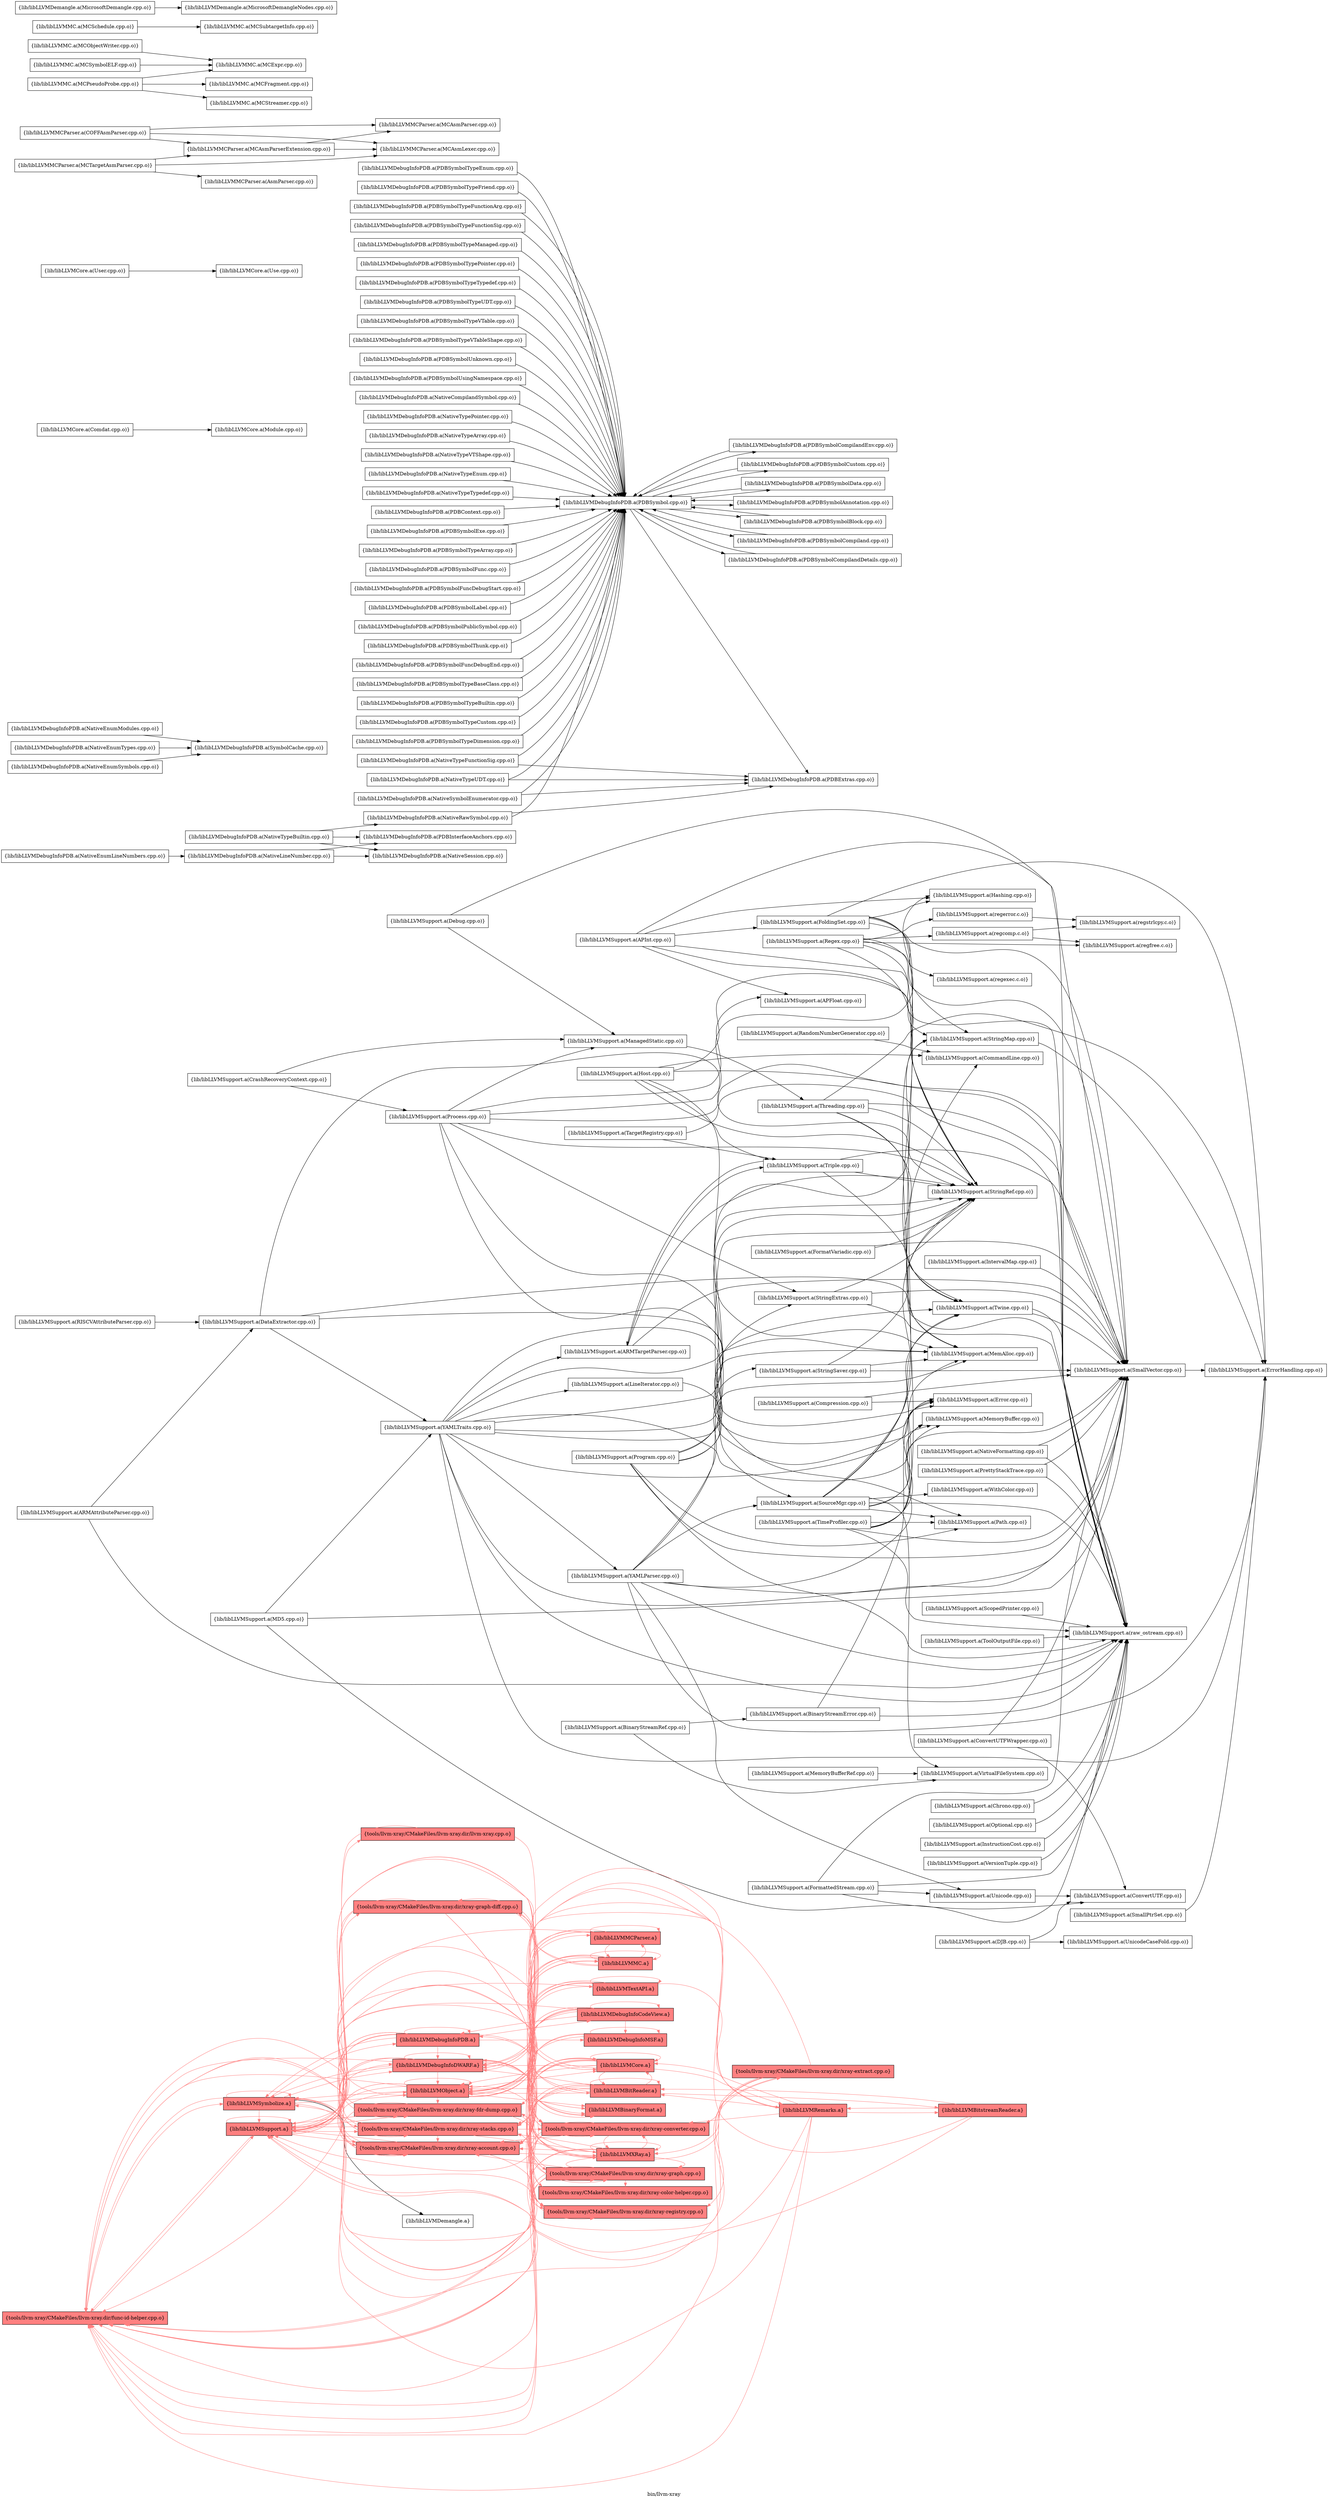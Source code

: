 digraph "bin/llvm-xray" {
	label="bin/llvm-xray";
	rankdir="LR"
	{ rank=same; Node0x5640f55d5098;  }
	{ rank=same; Node0x5640f55dae08; Node0x5640f55db308;  }
	{ rank=same; Node0x5640f55d5458; Node0x5640f55d60d8; Node0x5640f55cd578; Node0x5640f55cdcf8; Node0x5640f55d2898; Node0x5640f55d6a88; Node0x5640f55d79d8; Node0x5640f55d9a08; Node0x5640f55cb638;  }
	{ rank=same; Node0x5640f55d1c18; Node0x5640f55da408; Node0x5640f55d63a8; Node0x5640f55cc6c8; Node0x5640f55d1b28; Node0x5640f55cbf98; Node0x5640f55d2488; Node0x5640f55d9508; Node0x5640f55d3888; Node0x5640f55d3388; Node0x5640f55cc448; Node0x5640f55c7b78; Node0x5640f55d9f08;  }

	Node0x5640f55d5098 [shape=record,shape=box,style=filled,fillcolor="1.000000 0.5 1",group=1,label="{tools/llvm-xray/CMakeFiles/llvm-xray.dir/func-id-helper.cpp.o}"];
	Node0x5640f55d5098 -> Node0x5640f55dae08[color="1.000000 0.5 1"];
	Node0x5640f55d5098 -> Node0x5640f55db308[color="1.000000 0.5 1"];
	Node0x5640f55dae08 [shape=record,shape=box,style=filled,fillcolor="1.000000 0.5 1",group=1,label="{lib/libLLVMSupport.a}"];
	Node0x5640f55dae08 -> Node0x5640f55d5098[color="1.000000 0.5 1"];
	Node0x5640f55dae08 -> Node0x5640f55d5458[color="1.000000 0.5 1"];
	Node0x5640f55dae08 -> Node0x5640f55d60d8[color="1.000000 0.5 1"];
	Node0x5640f55dae08 -> Node0x5640f55dae08[color="1.000000 0.5 1"];
	Node0x5640f55dae08 -> Node0x5640f55cd578[color="1.000000 0.5 1"];
	Node0x5640f55dae08 -> Node0x5640f55cdcf8[color="1.000000 0.5 1"];
	Node0x5640f55dae08 -> Node0x5640f55d2898[color="1.000000 0.5 1"];
	Node0x5640f55dae08 -> Node0x5640f55d6a88[color="1.000000 0.5 1"];
	Node0x5640f55dae08 -> Node0x5640f55d79d8[color="1.000000 0.5 1"];
	Node0x5640f55db308 [shape=record,shape=box,style=filled,fillcolor="1.000000 0.5 1",group=1,label="{lib/libLLVMSymbolize.a}"];
	Node0x5640f55db308 -> Node0x5640f55d5098[color="1.000000 0.5 1"];
	Node0x5640f55db308 -> Node0x5640f55d60d8[color="1.000000 0.5 1"];
	Node0x5640f55db308 -> Node0x5640f55dae08[color="1.000000 0.5 1"];
	Node0x5640f55db308 -> Node0x5640f55d9a08[color="1.000000 0.5 1"];
	Node0x5640f55db308 -> Node0x5640f55d6a88[color="1.000000 0.5 1"];
	Node0x5640f55db308 -> Node0x5640f55db308[color="1.000000 0.5 1"];
	Node0x5640f55db308 -> Node0x5640f55d79d8[color="1.000000 0.5 1"];
	Node0x5640f55db308 -> Node0x5640f55cb638;
	Node0x5640f55d5458 [shape=record,shape=box,style=filled,fillcolor="1.000000 0.5 1",group=1,label="{tools/llvm-xray/CMakeFiles/llvm-xray.dir/llvm-xray.cpp.o}"];
	Node0x5640f55d5458 -> Node0x5640f55d1c18[color="1.000000 0.5 1"];
	Node0x5640f55d5458 -> Node0x5640f55dae08[color="1.000000 0.5 1"];
	Node0x5640f55d1c18 [shape=record,shape=box,style=filled,fillcolor="1.000000 0.5 1",group=1,label="{tools/llvm-xray/CMakeFiles/llvm-xray.dir/xray-registry.cpp.o}"];
	Node0x5640f55d1c18 -> Node0x5640f55dae08[color="1.000000 0.5 1"];
	Node0x5640f55d60d8 [shape=record,shape=box,style=filled,fillcolor="1.000000 0.5 1",group=1,label="{tools/llvm-xray/CMakeFiles/llvm-xray.dir/xray-account.cpp.o}"];
	Node0x5640f55d60d8 -> Node0x5640f55d5098[color="1.000000 0.5 1"];
	Node0x5640f55d60d8 -> Node0x5640f55d1c18[color="1.000000 0.5 1"];
	Node0x5640f55d60d8 -> Node0x5640f55dae08[color="1.000000 0.5 1"];
	Node0x5640f55d60d8 -> Node0x5640f55db308[color="1.000000 0.5 1"];
	Node0x5640f55d60d8 -> Node0x5640f55da408[color="1.000000 0.5 1"];
	Node0x5640f55da408 [shape=record,shape=box,style=filled,fillcolor="1.000000 0.5 1",group=1,label="{lib/libLLVMXRay.a}"];
	Node0x5640f55da408 -> Node0x5640f55cd578[color="1.000000 0.5 1"];
	Node0x5640f55da408 -> Node0x5640f55dae08[color="1.000000 0.5 1"];
	Node0x5640f55da408 -> Node0x5640f55d79d8[color="1.000000 0.5 1"];
	Node0x5640f55da408 -> Node0x5640f55d5098[color="1.000000 0.5 1"];
	Node0x5640f55da408 -> Node0x5640f55d60d8[color="1.000000 0.5 1"];
	Node0x5640f55da408 -> Node0x5640f55da408[color="1.000000 0.5 1"];
	Node0x5640f55da408 -> Node0x5640f55cc6c8[color="1.000000 0.5 1"];
	Node0x5640f55da408 -> Node0x5640f55cd7a8[color="1.000000 0.5 1"];
	Node0x5640f55da408 -> Node0x5640f55db308[color="1.000000 0.5 1"];
	Node0x5640f55da408 -> Node0x5640f55d6a88[color="1.000000 0.5 1"];
	Node0x5640f55da408 -> Node0x5640f55d2898[color="1.000000 0.5 1"];
	Node0x5640f55da408 -> Node0x5640f55d1b28[color="1.000000 0.5 1"];
	Node0x5640f55d63a8 [shape=record,shape=box,style=filled,fillcolor="1.000000 0.5 1",group=1,label="{tools/llvm-xray/CMakeFiles/llvm-xray.dir/xray-color-helper.cpp.o}"];
	Node0x5640f55d63a8 -> Node0x5640f55dae08[color="1.000000 0.5 1"];
	Node0x5640f55cc6c8 [shape=record,shape=box,style=filled,fillcolor="1.000000 0.5 1",group=1,label="{tools/llvm-xray/CMakeFiles/llvm-xray.dir/xray-converter.cpp.o}"];
	Node0x5640f55cc6c8 -> Node0x5640f55d5098[color="1.000000 0.5 1"];
	Node0x5640f55cc6c8 -> Node0x5640f55d60d8[color="1.000000 0.5 1"];
	Node0x5640f55cc6c8 -> Node0x5640f55d1c18[color="1.000000 0.5 1"];
	Node0x5640f55cc6c8 -> Node0x5640f55dae08[color="1.000000 0.5 1"];
	Node0x5640f55cc6c8 -> Node0x5640f55db308[color="1.000000 0.5 1"];
	Node0x5640f55cc6c8 -> Node0x5640f55da408[color="1.000000 0.5 1"];
	Node0x5640f55cd7a8 [shape=record,shape=box,style=filled,fillcolor="1.000000 0.5 1",group=1,label="{tools/llvm-xray/CMakeFiles/llvm-xray.dir/xray-extract.cpp.o}"];
	Node0x5640f55cd7a8 -> Node0x5640f55d5098[color="1.000000 0.5 1"];
	Node0x5640f55cd7a8 -> Node0x5640f55d60d8[color="1.000000 0.5 1"];
	Node0x5640f55cd7a8 -> Node0x5640f55cc6c8[color="1.000000 0.5 1"];
	Node0x5640f55cd7a8 -> Node0x5640f55d1c18[color="1.000000 0.5 1"];
	Node0x5640f55cd7a8 -> Node0x5640f55dae08[color="1.000000 0.5 1"];
	Node0x5640f55cd7a8 -> Node0x5640f55db308[color="1.000000 0.5 1"];
	Node0x5640f55cd7a8 -> Node0x5640f55da408[color="1.000000 0.5 1"];
	Node0x5640f55cd578 [shape=record,shape=box,style=filled,fillcolor="1.000000 0.5 1",group=1,label="{tools/llvm-xray/CMakeFiles/llvm-xray.dir/xray-fdr-dump.cpp.o}"];
	Node0x5640f55cd578 -> Node0x5640f55d5098[color="1.000000 0.5 1"];
	Node0x5640f55cd578 -> Node0x5640f55d60d8[color="1.000000 0.5 1"];
	Node0x5640f55cd578 -> Node0x5640f55d1c18[color="1.000000 0.5 1"];
	Node0x5640f55cd578 -> Node0x5640f55dae08[color="1.000000 0.5 1"];
	Node0x5640f55cd578 -> Node0x5640f55da408[color="1.000000 0.5 1"];
	Node0x5640f55cdcf8 [shape=record,shape=box,style=filled,fillcolor="1.000000 0.5 1",group=1,label="{tools/llvm-xray/CMakeFiles/llvm-xray.dir/xray-graph-diff.cpp.o}"];
	Node0x5640f55cdcf8 -> Node0x5640f55d60d8[color="1.000000 0.5 1"];
	Node0x5640f55cdcf8 -> Node0x5640f55d63a8[color="1.000000 0.5 1"];
	Node0x5640f55cdcf8 -> Node0x5640f55cc6c8[color="1.000000 0.5 1"];
	Node0x5640f55cdcf8 -> Node0x5640f55d1b28[color="1.000000 0.5 1"];
	Node0x5640f55cdcf8 -> Node0x5640f55d1c18[color="1.000000 0.5 1"];
	Node0x5640f55cdcf8 -> Node0x5640f55dae08[color="1.000000 0.5 1"];
	Node0x5640f55cdcf8 -> Node0x5640f55da408[color="1.000000 0.5 1"];
	Node0x5640f55d1b28 [shape=record,shape=box,style=filled,fillcolor="1.000000 0.5 1",group=1,label="{tools/llvm-xray/CMakeFiles/llvm-xray.dir/xray-graph.cpp.o}"];
	Node0x5640f55d1b28 -> Node0x5640f55d5098[color="1.000000 0.5 1"];
	Node0x5640f55d1b28 -> Node0x5640f55d60d8[color="1.000000 0.5 1"];
	Node0x5640f55d1b28 -> Node0x5640f55d63a8[color="1.000000 0.5 1"];
	Node0x5640f55d1b28 -> Node0x5640f55cdcf8[color="1.000000 0.5 1"];
	Node0x5640f55d1b28 -> Node0x5640f55d1c18[color="1.000000 0.5 1"];
	Node0x5640f55d1b28 -> Node0x5640f55dae08[color="1.000000 0.5 1"];
	Node0x5640f55d1b28 -> Node0x5640f55db308[color="1.000000 0.5 1"];
	Node0x5640f55d1b28 -> Node0x5640f55da408[color="1.000000 0.5 1"];
	Node0x5640f55d2898 [shape=record,shape=box,style=filled,fillcolor="1.000000 0.5 1",group=1,label="{tools/llvm-xray/CMakeFiles/llvm-xray.dir/xray-stacks.cpp.o}"];
	Node0x5640f55d2898 -> Node0x5640f55d5098[color="1.000000 0.5 1"];
	Node0x5640f55d2898 -> Node0x5640f55d60d8[color="1.000000 0.5 1"];
	Node0x5640f55d2898 -> Node0x5640f55cc6c8[color="1.000000 0.5 1"];
	Node0x5640f55d2898 -> Node0x5640f55d1c18[color="1.000000 0.5 1"];
	Node0x5640f55d2898 -> Node0x5640f55dae08[color="1.000000 0.5 1"];
	Node0x5640f55d2898 -> Node0x5640f55db308[color="1.000000 0.5 1"];
	Node0x5640f55d2898 -> Node0x5640f55da408[color="1.000000 0.5 1"];
	Node0x5640f55d4be8 [shape=record,shape=box,group=0,label="{lib/libLLVMSupport.a(ConvertUTFWrapper.cpp.o)}"];
	Node0x5640f55d4be8 -> Node0x5640f55d4eb8;
	Node0x5640f55d4be8 -> Node0x5640f55daef8;
	Node0x5640f55d4eb8 [shape=record,shape=box,group=0,label="{lib/libLLVMSupport.a(ConvertUTF.cpp.o)}"];
	Node0x5640f55daef8 [shape=record,shape=box,group=0,label="{lib/libLLVMSupport.a(SmallVector.cpp.o)}"];
	Node0x5640f55daef8 -> Node0x5640f55ced38;
	Node0x5640f55d8798 [shape=record,shape=box,group=0,label="{lib/libLLVMSupport.a(Debug.cpp.o)}"];
	Node0x5640f55d8798 -> Node0x5640f55d7ca8;
	Node0x5640f55d8798 -> Node0x5640f55d33d8;
	Node0x5640f55d7ca8 [shape=record,shape=box,group=0,label="{lib/libLLVMSupport.a(ManagedStatic.cpp.o)}"];
	Node0x5640f55d7ca8 -> Node0x5640f55cb4a8;
	Node0x5640f55d33d8 [shape=record,shape=box,group=0,label="{lib/libLLVMSupport.a(raw_ostream.cpp.o)}"];
	Node0x5640f55d8018 [shape=record,shape=box,group=0,label="{lib/libLLVMSupport.a(FormatVariadic.cpp.o)}"];
	Node0x5640f55d8018 -> Node0x5640f55daef8;
	Node0x5640f55d8018 -> Node0x5640f55d9878;
	Node0x5640f55d9878 [shape=record,shape=box,group=0,label="{lib/libLLVMSupport.a(StringRef.cpp.o)}"];
	Node0x5640f55cb4a8 [shape=record,shape=box,group=0,label="{lib/libLLVMSupport.a(Threading.cpp.o)}"];
	Node0x5640f55cb4a8 -> Node0x5640f55ced38;
	Node0x5640f55cb4a8 -> Node0x5640f55d7488;
	Node0x5640f55cb4a8 -> Node0x5640f55daef8;
	Node0x5640f55cb4a8 -> Node0x5640f55d9878;
	Node0x5640f55cb4a8 -> Node0x5640f55d4468;
	Node0x5640f55d6da8 [shape=record,shape=box,group=0,label="{lib/libLLVMSupport.a(NativeFormatting.cpp.o)}"];
	Node0x5640f55d6da8 -> Node0x5640f55daef8;
	Node0x5640f55d6da8 -> Node0x5640f55d33d8;
	Node0x5640f55db448 [shape=record,shape=box,group=0,label="{lib/libLLVMSupport.a(SmallPtrSet.cpp.o)}"];
	Node0x5640f55db448 -> Node0x5640f55ced38;
	Node0x5640f55ced38 [shape=record,shape=box,group=0,label="{lib/libLLVMSupport.a(ErrorHandling.cpp.o)}"];
	Node0x5640f55da778 [shape=record,shape=box,group=0,label="{lib/libLLVMSupport.a(StringMap.cpp.o)}"];
	Node0x5640f55da778 -> Node0x5640f55ced38;
	Node0x5640f55d9ff8 [shape=record,shape=box,group=0,label="{lib/libLLVMSupport.a(StringSaver.cpp.o)}"];
	Node0x5640f55d9ff8 -> Node0x5640f55d7488;
	Node0x5640f55d9ff8 -> Node0x5640f55daef8;
	Node0x5640f55d9ff8 -> Node0x5640f55d9878;
	Node0x5640f55d7488 [shape=record,shape=box,group=0,label="{lib/libLLVMSupport.a(MemAlloc.cpp.o)}"];
	Node0x5640f55d2168 [shape=record,shape=box,group=0,label="{lib/libLLVMSupport.a(APInt.cpp.o)}"];
	Node0x5640f55d2168 -> Node0x5640f55daef8;
	Node0x5640f55d2168 -> Node0x5640f55d9878;
	Node0x5640f55d2168 -> Node0x5640f55d9148;
	Node0x5640f55d2168 -> Node0x5640f55d2938;
	Node0x5640f55d2168 -> Node0x5640f55d5638;
	Node0x5640f55d2168 -> Node0x5640f55d33d8;
	Node0x5640f55d9148 [shape=record,shape=box,group=0,label="{lib/libLLVMSupport.a(APFloat.cpp.o)}"];
	Node0x5640f55d2938 [shape=record,shape=box,group=0,label="{lib/libLLVMSupport.a(FoldingSet.cpp.o)}"];
	Node0x5640f55d2938 -> Node0x5640f55ced38;
	Node0x5640f55d2938 -> Node0x5640f55d7488;
	Node0x5640f55d2938 -> Node0x5640f55daef8;
	Node0x5640f55d2938 -> Node0x5640f55da778;
	Node0x5640f55d2938 -> Node0x5640f55d9878;
	Node0x5640f55d2938 -> Node0x5640f55d5638;
	Node0x5640f55d5638 [shape=record,shape=box,group=0,label="{lib/libLLVMSupport.a(Hashing.cpp.o)}"];
	Node0x5640f55d5db8 [shape=record,shape=box,group=0,label="{lib/libLLVMSupport.a(Triple.cpp.o)}"];
	Node0x5640f55d5db8 -> Node0x5640f55daef8;
	Node0x5640f55d5db8 -> Node0x5640f55d9878;
	Node0x5640f55d5db8 -> Node0x5640f55d6448;
	Node0x5640f55d5db8 -> Node0x5640f55d4468;
	Node0x5640f55d6448 [shape=record,shape=box,group=0,label="{lib/libLLVMSupport.a(ARMTargetParser.cpp.o)}"];
	Node0x5640f55d6448 -> Node0x5640f55daef8;
	Node0x5640f55d6448 -> Node0x5640f55d9878;
	Node0x5640f55d6448 -> Node0x5640f55d5db8;
	Node0x5640f55d4468 [shape=record,shape=box,group=0,label="{lib/libLLVMSupport.a(Twine.cpp.o)}"];
	Node0x5640f55d4468 -> Node0x5640f55daef8;
	Node0x5640f55d4468 -> Node0x5640f55d33d8;
	Node0x5640f55d8068 [shape=record,shape=box,group=0,label="{lib/libLLVMSupport.a(SourceMgr.cpp.o)}"];
	Node0x5640f55d8068 -> Node0x5640f55d3ec8;
	Node0x5640f55d8068 -> Node0x5640f55daef8;
	Node0x5640f55d8068 -> Node0x5640f55d9878;
	Node0x5640f55d8068 -> Node0x5640f55d4468;
	Node0x5640f55d8068 -> Node0x5640f55d4c88;
	Node0x5640f55d8068 -> Node0x5640f55d7de8;
	Node0x5640f55d8068 -> Node0x5640f55d8c98;
	Node0x5640f55d8068 -> Node0x5640f55d33d8;
	Node0x5640f55d8068 -> Node0x5640f55d3928;
	Node0x5640f55d3ec8 [shape=record,shape=box,group=0,label="{lib/libLLVMSupport.a(CommandLine.cpp.o)}"];
	Node0x5640f55d4c88 [shape=record,shape=box,group=0,label="{lib/libLLVMSupport.a(VirtualFileSystem.cpp.o)}"];
	Node0x5640f55d7de8 [shape=record,shape=box,group=0,label="{lib/libLLVMSupport.a(MemoryBuffer.cpp.o)}"];
	Node0x5640f55d8c98 [shape=record,shape=box,group=0,label="{lib/libLLVMSupport.a(WithColor.cpp.o)}"];
	Node0x5640f55d3928 [shape=record,shape=box,group=0,label="{lib/libLLVMSupport.a(Path.cpp.o)}"];
	Node0x5640f55d6ad8 [shape=record,shape=box,group=0,label="{lib/libLLVMSupport.a(YAMLParser.cpp.o)}"];
	Node0x5640f55d6ad8 -> Node0x5640f55ced38;
	Node0x5640f55d6ad8 -> Node0x5640f55d7488;
	Node0x5640f55d6ad8 -> Node0x5640f55daef8;
	Node0x5640f55d6ad8 -> Node0x5640f55d9878;
	Node0x5640f55d6ad8 -> Node0x5640f55d7de8;
	Node0x5640f55d6ad8 -> Node0x5640f55d8068;
	Node0x5640f55d6ad8 -> Node0x5640f55d6588;
	Node0x5640f55d6ad8 -> Node0x5640f55d33d8;
	Node0x5640f55d6588 [shape=record,shape=box,group=0,label="{lib/libLLVMSupport.a(Unicode.cpp.o)}"];
	Node0x5640f55d6588 -> Node0x5640f55d4eb8;
	Node0x5640f55d5e58 [shape=record,shape=box,group=0,label="{lib/libLLVMSupport.a(YAMLTraits.cpp.o)}"];
	Node0x5640f55d5e58 -> Node0x5640f55cdbb8;
	Node0x5640f55d5e58 -> Node0x5640f55ced38;
	Node0x5640f55d5e58 -> Node0x5640f55d7488;
	Node0x5640f55d5e58 -> Node0x5640f55daef8;
	Node0x5640f55d5e58 -> Node0x5640f55da778;
	Node0x5640f55d5e58 -> Node0x5640f55d9878;
	Node0x5640f55d5e58 -> Node0x5640f55d6448;
	Node0x5640f55d5e58 -> Node0x5640f55d4468;
	Node0x5640f55d5e58 -> Node0x5640f55d7de8;
	Node0x5640f55d5e58 -> Node0x5640f55d8068;
	Node0x5640f55d5e58 -> Node0x5640f55d6ad8;
	Node0x5640f55d5e58 -> Node0x5640f55d1998;
	Node0x5640f55d5e58 -> Node0x5640f55d33d8;
	Node0x5640f55cdbb8 [shape=record,shape=box,group=0,label="{lib/libLLVMSupport.a(Error.cpp.o)}"];
	Node0x5640f55d1998 [shape=record,shape=box,group=0,label="{lib/libLLVMSupport.a(LineIterator.cpp.o)}"];
	Node0x5640f55d1998 -> Node0x5640f55d7de8;
	Node0x5640f55d2618 [shape=record,shape=box,group=0,label="{lib/libLLVMSupport.a(VersionTuple.cpp.o)}"];
	Node0x5640f55d2618 -> Node0x5640f55d33d8;
	Node0x5640f55d2c08 [shape=record,shape=box,group=0,label="{lib/libLLVMSupport.a(Host.cpp.o)}"];
	Node0x5640f55d2c08 -> Node0x5640f55d3ec8;
	Node0x5640f55d2c08 -> Node0x5640f55d7488;
	Node0x5640f55d2c08 -> Node0x5640f55da778;
	Node0x5640f55d2c08 -> Node0x5640f55d9878;
	Node0x5640f55d2c08 -> Node0x5640f55d5db8;
	Node0x5640f55d2c08 -> Node0x5640f55d33d8;
	Node0x5640f55cfb48 [shape=record,shape=box,group=0,label="{lib/libLLVMSupport.a(MD5.cpp.o)}"];
	Node0x5640f55cfb48 -> Node0x5640f55daef8;
	Node0x5640f55cfb48 -> Node0x5640f55d5e58;
	Node0x5640f55cfb48 -> Node0x5640f55d33d8;
	Node0x5640f55d0278 [shape=record,shape=box,group=0,label="{lib/libLLVMSupport.a(Process.cpp.o)}"];
	Node0x5640f55d0278 -> Node0x5640f55cdbb8;
	Node0x5640f55d0278 -> Node0x5640f55d7ca8;
	Node0x5640f55d0278 -> Node0x5640f55daef8;
	Node0x5640f55d0278 -> Node0x5640f55d9878;
	Node0x5640f55d0278 -> Node0x5640f55d9148;
	Node0x5640f55d0278 -> Node0x5640f55d5638;
	Node0x5640f55d0278 -> Node0x5640f55d3928;
	Node0x5640f55d0278 -> Node0x5640f55d1178;
	Node0x5640f55d1178 [shape=record,shape=box,group=0,label="{lib/libLLVMSupport.a(StringExtras.cpp.o)}"];
	Node0x5640f55d1178 -> Node0x5640f55daef8;
	Node0x5640f55d1178 -> Node0x5640f55d9878;
	Node0x5640f55d1178 -> Node0x5640f55d33d8;
	Node0x5640f55cf5f8 [shape=record,shape=box,group=0,label="{lib/libLLVMSupport.a(CrashRecoveryContext.cpp.o)}"];
	Node0x5640f55cf5f8 -> Node0x5640f55d7ca8;
	Node0x5640f55cf5f8 -> Node0x5640f55d0278;
	Node0x5640f55ca918 [shape=record,shape=box,group=0,label="{lib/libLLVMSupport.a(Program.cpp.o)}"];
	Node0x5640f55ca918 -> Node0x5640f55d7488;
	Node0x5640f55ca918 -> Node0x5640f55daef8;
	Node0x5640f55ca918 -> Node0x5640f55d9ff8;
	Node0x5640f55ca918 -> Node0x5640f55d9878;
	Node0x5640f55ca918 -> Node0x5640f55d33d8;
	Node0x5640f55ca918 -> Node0x5640f55d3928;
	Node0x5640f55ca918 -> Node0x5640f55d1178;
	Node0x5640f55d9a08 [shape=record,shape=box,style=filled,fillcolor="1.000000 0.5 1",group=1,label="{lib/libLLVMDebugInfoPDB.a}"];
	Node0x5640f55d9a08 -> Node0x5640f55dae08[color="1.000000 0.5 1"];
	Node0x5640f55d9a08 -> Node0x5640f55d9a08[color="1.000000 0.5 1"];
	Node0x5640f55d9a08 -> Node0x5640f55d6a88[color="1.000000 0.5 1"];
	Node0x5640f55d9a08 -> Node0x5640f55d60d8[color="1.000000 0.5 1"];
	Node0x5640f55d9a08 -> Node0x5640f55d5098[color="1.000000 0.5 1"];
	Node0x5640f55d9a08 -> Node0x5640f55db308[color="1.000000 0.5 1"];
	Node0x5640f55d9a08 -> Node0x5640f55cbf98[color="1.000000 0.5 1"];
	Node0x5640f55d9a08 -> Node0x5640f55c7b78[color="1.000000 0.5 1"];
	Node0x5640f55d9a08 -> Node0x5640f55d79d8[color="1.000000 0.5 1"];
	Node0x5640f55d9a08 -> Node0x5640f55d9f08[color="1.000000 0.5 1"];
	Node0x5640f55d9a08 -> Node0x5640f55d2898[color="1.000000 0.5 1"];
	Node0x5640f55d6a88 [shape=record,shape=box,style=filled,fillcolor="1.000000 0.5 1",group=1,label="{lib/libLLVMObject.a}"];
	Node0x5640f55d6a88 -> Node0x5640f55dae08[color="1.000000 0.5 1"];
	Node0x5640f55d6a88 -> Node0x5640f55d6a88[color="1.000000 0.5 1"];
	Node0x5640f55d6a88 -> Node0x5640f55cbf98[color="1.000000 0.5 1"];
	Node0x5640f55d6a88 -> Node0x5640f55d5098[color="1.000000 0.5 1"];
	Node0x5640f55d6a88 -> Node0x5640f55db308[color="1.000000 0.5 1"];
	Node0x5640f55d6a88 -> Node0x5640f55d60d8[color="1.000000 0.5 1"];
	Node0x5640f55d6a88 -> Node0x5640f55d2488[color="1.000000 0.5 1"];
	Node0x5640f55d6a88 -> Node0x5640f55d9508[color="1.000000 0.5 1"];
	Node0x5640f55d6a88 -> Node0x5640f55d3888[color="1.000000 0.5 1"];
	Node0x5640f55d6a88 -> Node0x5640f55d3388[color="1.000000 0.5 1"];
	Node0x5640f55d6a88 -> Node0x5640f55cd578[color="1.000000 0.5 1"];
	Node0x5640f55d6a88 -> Node0x5640f55d2898[color="1.000000 0.5 1"];
	Node0x5640f55d6a88 -> Node0x5640f55cc448[color="1.000000 0.5 1"];
	Node0x5640f55d79d8 [shape=record,shape=box,style=filled,fillcolor="1.000000 0.5 1",group=1,label="{lib/libLLVMDebugInfoDWARF.a}"];
	Node0x5640f55d79d8 -> Node0x5640f55d5098[color="1.000000 0.5 1"];
	Node0x5640f55d79d8 -> Node0x5640f55cd578[color="1.000000 0.5 1"];
	Node0x5640f55d79d8 -> Node0x5640f55dae08[color="1.000000 0.5 1"];
	Node0x5640f55d79d8 -> Node0x5640f55db308[color="1.000000 0.5 1"];
	Node0x5640f55d79d8 -> Node0x5640f55d6a88[color="1.000000 0.5 1"];
	Node0x5640f55d79d8 -> Node0x5640f55d79d8[color="1.000000 0.5 1"];
	Node0x5640f55d79d8 -> Node0x5640f55cbf98[color="1.000000 0.5 1"];
	Node0x5640f55d79d8 -> Node0x5640f55d1b28[color="1.000000 0.5 1"];
	Node0x5640f55d79d8 -> Node0x5640f55d2898[color="1.000000 0.5 1"];
	Node0x5640f55d79d8 -> Node0x5640f55d2488[color="1.000000 0.5 1"];
	Node0x5640f55d79d8 -> Node0x5640f55d60d8[color="1.000000 0.5 1"];
	Node0x5640f55d79d8 -> Node0x5640f55cc6c8[color="1.000000 0.5 1"];
	Node0x5640f55cb638 [shape=record,shape=box,group=0,label="{lib/libLLVMDemangle.a}"];
	Node0x5640f55cbf98 [shape=record,shape=box,style=filled,fillcolor="1.000000 0.5 1",group=1,label="{lib/libLLVMBinaryFormat.a}"];
	Node0x5640f55cbf98 -> Node0x5640f55d3888[color="1.000000 0.5 1"];
	Node0x5640f55cbf98 -> Node0x5640f55dae08[color="1.000000 0.5 1"];
	Node0x5640f55d2488 [shape=record,shape=box,style=filled,fillcolor="1.000000 0.5 1",group=1,label="{lib/libLLVMMC.a}"];
	Node0x5640f55d2488 -> Node0x5640f55dae08[color="1.000000 0.5 1"];
	Node0x5640f55d2488 -> Node0x5640f55d6a88[color="1.000000 0.5 1"];
	Node0x5640f55d2488 -> Node0x5640f55d79d8[color="1.000000 0.5 1"];
	Node0x5640f55d2488 -> Node0x5640f55d2488[color="1.000000 0.5 1"];
	Node0x5640f55d2488 -> Node0x5640f55d60d8[color="1.000000 0.5 1"];
	Node0x5640f55d2488 -> Node0x5640f55cdcf8[color="1.000000 0.5 1"];
	Node0x5640f55d2488 -> Node0x5640f55d3388[color="1.000000 0.5 1"];
	Node0x5640f55d2488 -> Node0x5640f55cbf98[color="1.000000 0.5 1"];
	Node0x5640f55d28e8 [shape=record,shape=box,group=0,label="{lib/libLLVMSupport.a(DataExtractor.cpp.o)}"];
	Node0x5640f55d28e8 -> Node0x5640f55cdbb8;
	Node0x5640f55d28e8 -> Node0x5640f55d9878;
	Node0x5640f55d28e8 -> Node0x5640f55d5e58;
	Node0x5640f55d28e8 -> Node0x5640f55d33d8;
	Node0x5640f55d94b8 [shape=record,shape=box,group=0,label="{lib/libLLVMSupport.a(ARMAttributeParser.cpp.o)}"];
	Node0x5640f55d94b8 -> Node0x5640f55d33d8;
	Node0x5640f55d94b8 -> Node0x5640f55d28e8;
	Node0x5640f55db038 [shape=record,shape=box,group=0,label="{lib/libLLVMSupport.a(ScopedPrinter.cpp.o)}"];
	Node0x5640f55db038 -> Node0x5640f55d33d8;
	Node0x5640f55d6768 [shape=record,shape=box,group=0,label="{lib/libLLVMSupport.a(RISCVAttributeParser.cpp.o)}"];
	Node0x5640f55d6768 -> Node0x5640f55d28e8;
	Node0x5640f55d7348 [shape=record,shape=box,group=0,label="{lib/libLLVMSupport.a(TargetRegistry.cpp.o)}"];
	Node0x5640f55d7348 -> Node0x5640f55d5db8;
	Node0x5640f55d7348 -> Node0x5640f55d33d8;
	Node0x5640f55d1498 [shape=record,shape=box,group=0,label="{lib/libLLVMSupport.a(BinaryStreamRef.cpp.o)}"];
	Node0x5640f55d1498 -> Node0x5640f55d4c88;
	Node0x5640f55d1498 -> Node0x5640f55cf558;
	Node0x5640f55cf558 [shape=record,shape=box,group=0,label="{lib/libLLVMSupport.a(BinaryStreamError.cpp.o)}"];
	Node0x5640f55cf558 -> Node0x5640f55cdbb8;
	Node0x5640f55cf558 -> Node0x5640f55d33d8;
	Node0x5640f55d9508 [shape=record,shape=box,style=filled,fillcolor="1.000000 0.5 1",group=1,label="{lib/libLLVMBitReader.a}"];
	Node0x5640f55d9508 -> Node0x5640f55d5098[color="1.000000 0.5 1"];
	Node0x5640f55d9508 -> Node0x5640f55d60d8[color="1.000000 0.5 1"];
	Node0x5640f55d9508 -> Node0x5640f55d2898[color="1.000000 0.5 1"];
	Node0x5640f55d9508 -> Node0x5640f55dae08[color="1.000000 0.5 1"];
	Node0x5640f55d9508 -> Node0x5640f55db308[color="1.000000 0.5 1"];
	Node0x5640f55d9508 -> Node0x5640f55d3888[color="1.000000 0.5 1"];
	Node0x5640f55d9508 -> Node0x5640f55d6a88[color="1.000000 0.5 1"];
	Node0x5640f55d9508 -> Node0x5640f55d79d8[color="1.000000 0.5 1"];
	Node0x5640f55d9508 -> Node0x5640f55d9508[color="1.000000 0.5 1"];
	Node0x5640f55d9508 -> Node0x5640f55d2e88[color="1.000000 0.5 1"];
	Node0x5640f55d9508 -> Node0x5640f55d1b28[color="1.000000 0.5 1"];
	Node0x5640f55d9508 -> Node0x5640f55d9a08[color="1.000000 0.5 1"];
	Node0x5640f55d3888 [shape=record,shape=box,style=filled,fillcolor="1.000000 0.5 1",group=1,label="{lib/libLLVMCore.a}"];
	Node0x5640f55d3888 -> Node0x5640f55d60d8[color="1.000000 0.5 1"];
	Node0x5640f55d3888 -> Node0x5640f55dae08[color="1.000000 0.5 1"];
	Node0x5640f55d3888 -> Node0x5640f55d3888[color="1.000000 0.5 1"];
	Node0x5640f55d3888 -> Node0x5640f55d9508[color="1.000000 0.5 1"];
	Node0x5640f55d3888 -> Node0x5640f55d79d8[color="1.000000 0.5 1"];
	Node0x5640f55d3888 -> Node0x5640f55cbf98[color="1.000000 0.5 1"];
	Node0x5640f55d3888 -> Node0x5640f55d6a88[color="1.000000 0.5 1"];
	Node0x5640f55d3888 -> Node0x5640f55d5098[color="1.000000 0.5 1"];
	Node0x5640f55d3888 -> Node0x5640f55d3d88[color="1.000000 0.5 1"];
	Node0x5640f55d3888 -> Node0x5640f55d2898[color="1.000000 0.5 1"];
	Node0x5640f55d3888 -> Node0x5640f55cc6c8[color="1.000000 0.5 1"];
	Node0x5640f55d3388 [shape=record,shape=box,style=filled,fillcolor="1.000000 0.5 1",group=1,label="{lib/libLLVMMCParser.a}"];
	Node0x5640f55d3388 -> Node0x5640f55d5098[color="1.000000 0.5 1"];
	Node0x5640f55d3388 -> Node0x5640f55d60d8[color="1.000000 0.5 1"];
	Node0x5640f55d3388 -> Node0x5640f55dae08[color="1.000000 0.5 1"];
	Node0x5640f55d3388 -> Node0x5640f55d6a88[color="1.000000 0.5 1"];
	Node0x5640f55d3388 -> Node0x5640f55d3388[color="1.000000 0.5 1"];
	Node0x5640f55d3388 -> Node0x5640f55d2488[color="1.000000 0.5 1"];
	Node0x5640f55d3388 -> Node0x5640f55d3888[color="1.000000 0.5 1"];
	Node0x5640f55cc448 [shape=record,shape=box,style=filled,fillcolor="1.000000 0.5 1",group=1,label="{lib/libLLVMTextAPI.a}"];
	Node0x5640f55cc448 -> Node0x5640f55dae08[color="1.000000 0.5 1"];
	Node0x5640f55cc448 -> Node0x5640f55cc448[color="1.000000 0.5 1"];
	Node0x5640f55cc448 -> Node0x5640f55d5098[color="1.000000 0.5 1"];
	Node0x5640f55cc448 -> Node0x5640f55d60d8[color="1.000000 0.5 1"];
	Node0x5640f55cc448 -> Node0x5640f55cc6c8[color="1.000000 0.5 1"];
	Node0x5640f55cc448 -> Node0x5640f55d6a88[color="1.000000 0.5 1"];
	Node0x5640f55cc448 -> Node0x5640f55d3d88[color="1.000000 0.5 1"];
	Node0x5640f55cec98 [shape=record,shape=box,group=0,label="{lib/libLLVMSupport.a(Optional.cpp.o)}"];
	Node0x5640f55cec98 -> Node0x5640f55d33d8;
	Node0x5640f55c9838 [shape=record,shape=box,group=0,label="{lib/libLLVMSupport.a(DJB.cpp.o)}"];
	Node0x5640f55c9838 -> Node0x5640f55d4eb8;
	Node0x5640f55c9838 -> Node0x5640f55c8bb8;
	Node0x5640f55c8bb8 [shape=record,shape=box,group=0,label="{lib/libLLVMSupport.a(UnicodeCaseFold.cpp.o)}"];
	Node0x5640f55cc4e8 [shape=record,shape=box,group=0,label="{lib/libLLVMSupport.a(Compression.cpp.o)}"];
	Node0x5640f55cc4e8 -> Node0x5640f55cdbb8;
	Node0x5640f55cc4e8 -> Node0x5640f55daef8;
	Node0x5640f55d54a8 [shape=record,shape=box,group=0,label="{lib/libLLVMDebugInfoPDB.a(PDBContext.cpp.o)}"];
	Node0x5640f55d54a8 -> Node0x5640f55d5bd8;
	Node0x5640f55d5bd8 [shape=record,shape=box,group=0,label="{lib/libLLVMDebugInfoPDB.a(PDBSymbol.cpp.o)}"];
	Node0x5640f55d5bd8 -> Node0x5640f55d6358;
	Node0x5640f55d5bd8 -> Node0x5640f55d3f18;
	Node0x5640f55d5bd8 -> Node0x5640f55d4648;
	Node0x5640f55d5bd8 -> Node0x5640f55d4e68;
	Node0x5640f55d5bd8 -> Node0x5640f55d7c08;
	Node0x5640f55d5bd8 -> Node0x5640f55d87e8;
	Node0x5640f55d5bd8 -> Node0x5640f55d8ab8;
	Node0x5640f55d5bd8 -> Node0x5640f55d6f38;
	Node0x5640f55d6358 [shape=record,shape=box,group=0,label="{lib/libLLVMDebugInfoPDB.a(PDBExtras.cpp.o)}"];
	Node0x5640f55d3f18 [shape=record,shape=box,group=0,label="{lib/libLLVMDebugInfoPDB.a(PDBSymbolAnnotation.cpp.o)}"];
	Node0x5640f55d3f18 -> Node0x5640f55d5bd8;
	Node0x5640f55d4648 [shape=record,shape=box,group=0,label="{lib/libLLVMDebugInfoPDB.a(PDBSymbolBlock.cpp.o)}"];
	Node0x5640f55d4648 -> Node0x5640f55d5bd8;
	Node0x5640f55d4e68 [shape=record,shape=box,group=0,label="{lib/libLLVMDebugInfoPDB.a(PDBSymbolCompiland.cpp.o)}"];
	Node0x5640f55d4e68 -> Node0x5640f55d5bd8;
	Node0x5640f55d7c08 [shape=record,shape=box,group=0,label="{lib/libLLVMDebugInfoPDB.a(PDBSymbolCompilandDetails.cpp.o)}"];
	Node0x5640f55d7c08 -> Node0x5640f55d5bd8;
	Node0x5640f55d87e8 [shape=record,shape=box,group=0,label="{lib/libLLVMDebugInfoPDB.a(PDBSymbolCompilandEnv.cpp.o)}"];
	Node0x5640f55d87e8 -> Node0x5640f55d5bd8;
	Node0x5640f55d8ab8 [shape=record,shape=box,group=0,label="{lib/libLLVMDebugInfoPDB.a(PDBSymbolCustom.cpp.o)}"];
	Node0x5640f55d8ab8 -> Node0x5640f55d5bd8;
	Node0x5640f55d6f38 [shape=record,shape=box,group=0,label="{lib/libLLVMDebugInfoPDB.a(PDBSymbolData.cpp.o)}"];
	Node0x5640f55d6f38 -> Node0x5640f55d5bd8;
	Node0x5640f55cf918 [shape=record,shape=box,group=0,label="{lib/libLLVMDebugInfoPDB.a(PDBSymbolExe.cpp.o)}"];
	Node0x5640f55cf918 -> Node0x5640f55d5bd8;
	Node0x5640f55d0958 [shape=record,shape=box,group=0,label="{lib/libLLVMDebugInfoPDB.a(PDBSymbolFunc.cpp.o)}"];
	Node0x5640f55d0958 -> Node0x5640f55d5bd8;
	Node0x5640f55d0688 [shape=record,shape=box,group=0,label="{lib/libLLVMDebugInfoPDB.a(PDBSymbolFuncDebugEnd.cpp.o)}"];
	Node0x5640f55d0688 -> Node0x5640f55d5bd8;
	Node0x5640f55d0ea8 [shape=record,shape=box,group=0,label="{lib/libLLVMDebugInfoPDB.a(PDBSymbolFuncDebugStart.cpp.o)}"];
	Node0x5640f55d0ea8 -> Node0x5640f55d5bd8;
	Node0x5640f55cce48 [shape=record,shape=box,group=0,label="{lib/libLLVMDebugInfoPDB.a(PDBSymbolLabel.cpp.o)}"];
	Node0x5640f55cce48 -> Node0x5640f55d5bd8;
	Node0x5640f55cd7f8 [shape=record,shape=box,group=0,label="{lib/libLLVMDebugInfoPDB.a(PDBSymbolPublicSymbol.cpp.o)}"];
	Node0x5640f55cd7f8 -> Node0x5640f55d5bd8;
	Node0x5640f55cd5c8 [shape=record,shape=box,group=0,label="{lib/libLLVMDebugInfoPDB.a(PDBSymbolThunk.cpp.o)}"];
	Node0x5640f55cd5c8 -> Node0x5640f55d5bd8;
	Node0x5640f55cdd48 [shape=record,shape=box,group=0,label="{lib/libLLVMDebugInfoPDB.a(PDBSymbolTypeArray.cpp.o)}"];
	Node0x5640f55cdd48 -> Node0x5640f55d5bd8;
	Node0x5640f55cee78 [shape=record,shape=box,group=0,label="{lib/libLLVMDebugInfoPDB.a(PDBSymbolTypeBaseClass.cpp.o)}"];
	Node0x5640f55cee78 -> Node0x5640f55d5bd8;
	Node0x5640f55ce748 [shape=record,shape=box,group=0,label="{lib/libLLVMDebugInfoPDB.a(PDBSymbolTypeBuiltin.cpp.o)}"];
	Node0x5640f55ce748 -> Node0x5640f55d5bd8;
	Node0x5640f55ca328 [shape=record,shape=box,group=0,label="{lib/libLLVMDebugInfoPDB.a(PDBSymbolTypeCustom.cpp.o)}"];
	Node0x5640f55ca328 -> Node0x5640f55d5bd8;
	Node0x5640f55c82a8 [shape=record,shape=box,group=0,label="{lib/libLLVMDebugInfoPDB.a(PDBSymbolTypeDimension.cpp.o)}"];
	Node0x5640f55c82a8 -> Node0x5640f55d5bd8;
	Node0x5640f55c7bc8 [shape=record,shape=box,group=0,label="{lib/libLLVMDebugInfoPDB.a(PDBSymbolTypeEnum.cpp.o)}"];
	Node0x5640f55c7bc8 -> Node0x5640f55d5bd8;
	Node0x5640f55c78a8 [shape=record,shape=box,group=0,label="{lib/libLLVMDebugInfoPDB.a(PDBSymbolTypeFriend.cpp.o)}"];
	Node0x5640f55c78a8 -> Node0x5640f55d5bd8;
	Node0x5640f55c7fd8 [shape=record,shape=box,group=0,label="{lib/libLLVMDebugInfoPDB.a(PDBSymbolTypeFunctionArg.cpp.o)}"];
	Node0x5640f55c7fd8 -> Node0x5640f55d5bd8;
	Node0x5640f55c8758 [shape=record,shape=box,group=0,label="{lib/libLLVMDebugInfoPDB.a(PDBSymbolTypeFunctionSig.cpp.o)}"];
	Node0x5640f55c8758 -> Node0x5640f55d5bd8;
	Node0x5640f55c8d98 [shape=record,shape=box,group=0,label="{lib/libLLVMDebugInfoPDB.a(PDBSymbolTypeManaged.cpp.o)}"];
	Node0x5640f55c8d98 -> Node0x5640f55d5bd8;
	Node0x5640f55c9518 [shape=record,shape=box,group=0,label="{lib/libLLVMDebugInfoPDB.a(PDBSymbolTypePointer.cpp.o)}"];
	Node0x5640f55c9518 -> Node0x5640f55d5bd8;
	Node0x5640f55c9ce8 [shape=record,shape=box,group=0,label="{lib/libLLVMDebugInfoPDB.a(PDBSymbolTypeTypedef.cpp.o)}"];
	Node0x5640f55c9ce8 -> Node0x5640f55d5bd8;
	Node0x5640f55ca508 [shape=record,shape=box,group=0,label="{lib/libLLVMDebugInfoPDB.a(PDBSymbolTypeUDT.cpp.o)}"];
	Node0x5640f55ca508 -> Node0x5640f55d5bd8;
	Node0x5640f55ca968 [shape=record,shape=box,group=0,label="{lib/libLLVMDebugInfoPDB.a(PDBSymbolTypeVTable.cpp.o)}"];
	Node0x5640f55ca968 -> Node0x5640f55d5bd8;
	Node0x5640f55cb138 [shape=record,shape=box,group=0,label="{lib/libLLVMDebugInfoPDB.a(PDBSymbolTypeVTableShape.cpp.o)}"];
	Node0x5640f55cb138 -> Node0x5640f55d5bd8;
	Node0x5640f55d2528 [shape=record,shape=box,group=0,label="{lib/libLLVMDebugInfoPDB.a(PDBSymbolUnknown.cpp.o)}"];
	Node0x5640f55d2528 -> Node0x5640f55d5bd8;
	Node0x5640f55d16c8 [shape=record,shape=box,group=0,label="{lib/libLLVMDebugInfoPDB.a(PDBSymbolUsingNamespace.cpp.o)}"];
	Node0x5640f55d16c8 -> Node0x5640f55d5bd8;
	Node0x5640f55c7b78 [shape=record,shape=box,style=filled,fillcolor="1.000000 0.5 1",group=1,label="{lib/libLLVMDebugInfoCodeView.a}"];
	Node0x5640f55c7b78 -> Node0x5640f55dae08[color="1.000000 0.5 1"];
	Node0x5640f55c7b78 -> Node0x5640f55d5098[color="1.000000 0.5 1"];
	Node0x5640f55c7b78 -> Node0x5640f55d6a88[color="1.000000 0.5 1"];
	Node0x5640f55c7b78 -> Node0x5640f55c7b78[color="1.000000 0.5 1"];
	Node0x5640f55c7b78 -> Node0x5640f55d9a08[color="1.000000 0.5 1"];
	Node0x5640f55c7b78 -> Node0x5640f55d9f08[color="1.000000 0.5 1"];
	Node0x5640f55c7b78 -> Node0x5640f55d2898[color="1.000000 0.5 1"];
	Node0x5640f55c7b78 -> Node0x5640f55d3888[color="1.000000 0.5 1"];
	Node0x5640f55c7b78 -> Node0x5640f55d79d8[color="1.000000 0.5 1"];
	Node0x5640f55c7b78 -> Node0x5640f55cc6c8[color="1.000000 0.5 1"];
	Node0x5640f55d7848 [shape=record,shape=box,group=0,label="{lib/libLLVMDebugInfoPDB.a(NativeRawSymbol.cpp.o)}"];
	Node0x5640f55d7848 -> Node0x5640f55d5bd8;
	Node0x5640f55d7848 -> Node0x5640f55d6358;
	Node0x5640f55cf2d8 [shape=record,shape=box,group=0,label="{lib/libLLVMDebugInfoPDB.a(NativeEnumModules.cpp.o)}"];
	Node0x5640f55cf2d8 -> Node0x5640f55d63f8;
	Node0x5640f55d63f8 [shape=record,shape=box,group=0,label="{lib/libLLVMDebugInfoPDB.a(SymbolCache.cpp.o)}"];
	Node0x5640f55d2a78 [shape=record,shape=box,group=0,label="{lib/libLLVMSupport.a(IntervalMap.cpp.o)}"];
	Node0x5640f55d2a78 -> Node0x5640f55daef8;
	Node0x5640f55d9f08 [shape=record,shape=box,style=filled,fillcolor="1.000000 0.5 1",group=1,label="{lib/libLLVMDebugInfoMSF.a}"];
	Node0x5640f55d9f08 -> Node0x5640f55d5098[color="1.000000 0.5 1"];
	Node0x5640f55d9f08 -> Node0x5640f55dae08[color="1.000000 0.5 1"];
	Node0x5640f55d9f08 -> Node0x5640f55d6a88[color="1.000000 0.5 1"];
	Node0x5640f55d9f08 -> Node0x5640f55d9f08[color="1.000000 0.5 1"];
	Node0x5640f55cdca8 [shape=record,shape=box,group=0,label="{lib/libLLVMDebugInfoPDB.a(NativeLineNumber.cpp.o)}"];
	Node0x5640f55cdca8 -> Node0x5640f55d6628;
	Node0x5640f55cdca8 -> Node0x5640f55d5908;
	Node0x5640f55d6628 [shape=record,shape=box,group=0,label="{lib/libLLVMDebugInfoPDB.a(NativeSession.cpp.o)}"];
	Node0x5640f55d5908 [shape=record,shape=box,group=0,label="{lib/libLLVMDebugInfoPDB.a(PDBInterfaceAnchors.cpp.o)}"];
	Node0x5640f55ced88 [shape=record,shape=box,group=0,label="{lib/libLLVMDebugInfoPDB.a(NativeEnumTypes.cpp.o)}"];
	Node0x5640f55ced88 -> Node0x5640f55d63f8;
	Node0x5640f55ccda8 [shape=record,shape=box,group=0,label="{lib/libLLVMDebugInfoPDB.a(NativeCompilandSymbol.cpp.o)}"];
	Node0x5640f55ccda8 -> Node0x5640f55d5bd8;
	Node0x5640f55cc998 [shape=record,shape=box,group=0,label="{lib/libLLVMDebugInfoPDB.a(NativeTypePointer.cpp.o)}"];
	Node0x5640f55cc998 -> Node0x5640f55d5bd8;
	Node0x5640f55cd118 [shape=record,shape=box,group=0,label="{lib/libLLVMDebugInfoPDB.a(NativeTypeBuiltin.cpp.o)}"];
	Node0x5640f55cd118 -> Node0x5640f55d6628;
	Node0x5640f55cd118 -> Node0x5640f55d5908;
	Node0x5640f55cd118 -> Node0x5640f55d7848;
	Node0x5640f55cce98 [shape=record,shape=box,group=0,label="{lib/libLLVMDebugInfoPDB.a(NativeTypeFunctionSig.cpp.o)}"];
	Node0x5640f55cce98 -> Node0x5640f55d5bd8;
	Node0x5640f55cce98 -> Node0x5640f55d6358;
	Node0x5640f55d0e58 [shape=record,shape=box,group=0,label="{lib/libLLVMDebugInfoPDB.a(NativeTypeUDT.cpp.o)}"];
	Node0x5640f55d0e58 -> Node0x5640f55d5bd8;
	Node0x5640f55d0e58 -> Node0x5640f55d6358;
	Node0x5640f55d06d8 [shape=record,shape=box,group=0,label="{lib/libLLVMDebugInfoPDB.a(NativeTypeArray.cpp.o)}"];
	Node0x5640f55d06d8 -> Node0x5640f55d5bd8;
	Node0x5640f55d0ae8 [shape=record,shape=box,group=0,label="{lib/libLLVMDebugInfoPDB.a(NativeTypeVTShape.cpp.o)}"];
	Node0x5640f55d0ae8 -> Node0x5640f55d5bd8;
	Node0x5640f55cf8c8 [shape=record,shape=box,group=0,label="{lib/libLLVMDebugInfoPDB.a(NativeTypeEnum.cpp.o)}"];
	Node0x5640f55cf8c8 -> Node0x5640f55d5bd8;
	Node0x5640f55cf1e8 [shape=record,shape=box,group=0,label="{lib/libLLVMDebugInfoPDB.a(NativeSymbolEnumerator.cpp.o)}"];
	Node0x5640f55cf1e8 -> Node0x5640f55d5bd8;
	Node0x5640f55cf1e8 -> Node0x5640f55d6358;
	Node0x5640f55cf4b8 [shape=record,shape=box,group=0,label="{lib/libLLVMDebugInfoPDB.a(NativeTypeTypedef.cpp.o)}"];
	Node0x5640f55cf4b8 -> Node0x5640f55d5bd8;
	Node0x5640f55d3338 [shape=record,shape=box,group=0,label="{lib/libLLVMDebugInfoPDB.a(NativeEnumLineNumbers.cpp.o)}"];
	Node0x5640f55d3338 -> Node0x5640f55cdca8;
	Node0x5640f55d23e8 [shape=record,shape=box,group=0,label="{lib/libLLVMDebugInfoPDB.a(NativeEnumSymbols.cpp.o)}"];
	Node0x5640f55d23e8 -> Node0x5640f55d63f8;
	Node0x5640f55d2e88 [shape=record,shape=box,style=filled,fillcolor="1.000000 0.5 1",group=1,label="{lib/libLLVMBitstreamReader.a}"];
	Node0x5640f55d2e88 -> Node0x5640f55dae08[color="1.000000 0.5 1"];
	Node0x5640f55d2e88 -> Node0x5640f55d79d8[color="1.000000 0.5 1"];
	Node0x5640f55d2e88 -> Node0x5640f55d9508[color="1.000000 0.5 1"];
	Node0x5640f55d2e88 -> Node0x5640f55d3d88[color="1.000000 0.5 1"];
	Node0x5640f55cd348 [shape=record,shape=box,group=0,label="{lib/libLLVMSupport.a(MemoryBufferRef.cpp.o)}"];
	Node0x5640f55cd348 -> Node0x5640f55d4c88;
	Node0x5640f55d0a98 [shape=record,shape=box,group=0,label="{lib/libLLVMSupport.a(FormattedStream.cpp.o)}"];
	Node0x5640f55d0a98 -> Node0x5640f55d4eb8;
	Node0x5640f55d0a98 -> Node0x5640f55daef8;
	Node0x5640f55d0a98 -> Node0x5640f55d6588;
	Node0x5640f55d0a98 -> Node0x5640f55d33d8;
	Node0x5640f55d1d58 [shape=record,shape=box,group=0,label="{lib/libLLVMSupport.a(Regex.cpp.o)}"];
	Node0x5640f55d1d58 -> Node0x5640f55daef8;
	Node0x5640f55d1d58 -> Node0x5640f55d9878;
	Node0x5640f55d1d58 -> Node0x5640f55d4468;
	Node0x5640f55d1d58 -> Node0x5640f55d19e8;
	Node0x5640f55d1d58 -> Node0x5640f55d32e8;
	Node0x5640f55d1d58 -> Node0x5640f55d4f08;
	Node0x5640f55d1d58 -> Node0x5640f55d49b8;
	Node0x5640f55d19e8 [shape=record,shape=box,group=0,label="{lib/libLLVMSupport.a(regcomp.c.o)}"];
	Node0x5640f55d19e8 -> Node0x5640f55d34c8;
	Node0x5640f55d19e8 -> Node0x5640f55d32e8;
	Node0x5640f55d32e8 [shape=record,shape=box,group=0,label="{lib/libLLVMSupport.a(regfree.c.o)}"];
	Node0x5640f55d4f08 [shape=record,shape=box,group=0,label="{lib/libLLVMSupport.a(regerror.c.o)}"];
	Node0x5640f55d4f08 -> Node0x5640f55d34c8;
	Node0x5640f55d49b8 [shape=record,shape=box,group=0,label="{lib/libLLVMSupport.a(regexec.c.o)}"];
	Node0x5640f55d34c8 [shape=record,shape=box,group=0,label="{lib/libLLVMSupport.a(regstrlcpy.c.o)}"];
	Node0x5640f55c9748 [shape=record,shape=box,group=0,label="{lib/libLLVMCore.a(Comdat.cpp.o)}"];
	Node0x5640f55c9748 -> Node0x5640f55d59f8;
	Node0x5640f55d59f8 [shape=record,shape=box,group=0,label="{lib/libLLVMCore.a(Module.cpp.o)}"];
	Node0x5640f55d8bf8 [shape=record,shape=box,group=0,label="{lib/libLLVMSupport.a(InstructionCost.cpp.o)}"];
	Node0x5640f55d8bf8 -> Node0x5640f55d33d8;
	Node0x5640f55d3d88 [shape=record,shape=box,style=filled,fillcolor="1.000000 0.5 1",group=1,label="{lib/libLLVMRemarks.a}"];
	Node0x5640f55d3d88 -> Node0x5640f55cd578[color="1.000000 0.5 1"];
	Node0x5640f55d3d88 -> Node0x5640f55dae08[color="1.000000 0.5 1"];
	Node0x5640f55d3d88 -> Node0x5640f55d9508[color="1.000000 0.5 1"];
	Node0x5640f55d3d88 -> Node0x5640f55db308[color="1.000000 0.5 1"];
	Node0x5640f55d3d88 -> Node0x5640f55d3888[color="1.000000 0.5 1"];
	Node0x5640f55d3d88 -> Node0x5640f55d79d8[color="1.000000 0.5 1"];
	Node0x5640f55d3d88 -> Node0x5640f55d5098[color="1.000000 0.5 1"];
	Node0x5640f55d3d88 -> Node0x5640f55d6a88[color="1.000000 0.5 1"];
	Node0x5640f55d3d88 -> Node0x5640f55d2e88[color="1.000000 0.5 1"];
	Node0x5640f55d3d88 -> Node0x5640f55cc6c8[color="1.000000 0.5 1"];
	Node0x5640f55d3ba8 [shape=record,shape=box,group=0,label="{lib/libLLVMSupport.a(ToolOutputFile.cpp.o)}"];
	Node0x5640f55d3ba8 -> Node0x5640f55d33d8;
	Node0x5640f55d5728 [shape=record,shape=box,group=0,label="{lib/libLLVMSupport.a(RandomNumberGenerator.cpp.o)}"];
	Node0x5640f55d5728 -> Node0x5640f55d3ec8;
	Node0x5640f55d5818 [shape=record,shape=box,group=0,label="{lib/libLLVMCore.a(User.cpp.o)}"];
	Node0x5640f55d5818 -> Node0x5640f55cdc58;
	Node0x5640f55cdc58 [shape=record,shape=box,group=0,label="{lib/libLLVMCore.a(Use.cpp.o)}"];
	Node0x5640f55db0d8 [shape=record,shape=box,group=0,label="{lib/libLLVMSupport.a(TimeProfiler.cpp.o)}"];
	Node0x5640f55db0d8 -> Node0x5640f55cdbb8;
	Node0x5640f55db0d8 -> Node0x5640f55d7488;
	Node0x5640f55db0d8 -> Node0x5640f55daef8;
	Node0x5640f55db0d8 -> Node0x5640f55da778;
	Node0x5640f55db0d8 -> Node0x5640f55d4468;
	Node0x5640f55db0d8 -> Node0x5640f55d33d8;
	Node0x5640f55db0d8 -> Node0x5640f55d3928;
	Node0x5640f55d9b48 [shape=record,shape=box,group=0,label="{lib/libLLVMSupport.a(PrettyStackTrace.cpp.o)}"];
	Node0x5640f55d9b48 -> Node0x5640f55daef8;
	Node0x5640f55d9b48 -> Node0x5640f55d33d8;
	Node0x5640f55d83d8 [shape=record,shape=box,group=0,label="{lib/libLLVMSupport.a(Chrono.cpp.o)}"];
	Node0x5640f55d83d8 -> Node0x5640f55d33d8;
	Node0x5640f55d3978 [shape=record,shape=box,group=0,label="{lib/libLLVMMCParser.a(COFFAsmParser.cpp.o)}"];
	Node0x5640f55d3978 -> Node0x5640f55d2398;
	Node0x5640f55d3978 -> Node0x5640f55d1c68;
	Node0x5640f55d3978 -> Node0x5640f55d6538;
	Node0x5640f55d2398 [shape=record,shape=box,group=0,label="{lib/libLLVMMCParser.a(MCAsmLexer.cpp.o)}"];
	Node0x5640f55d1c68 [shape=record,shape=box,group=0,label="{lib/libLLVMMCParser.a(MCAsmParser.cpp.o)}"];
	Node0x5640f55d6538 [shape=record,shape=box,group=0,label="{lib/libLLVMMCParser.a(MCAsmParserExtension.cpp.o)}"];
	Node0x5640f55d6538 -> Node0x5640f55d2398;
	Node0x5640f55d6538 -> Node0x5640f55d1c68;
	Node0x5640f55d5c28 [shape=record,shape=box,group=0,label="{lib/libLLVMMCParser.a(MCTargetAsmParser.cpp.o)}"];
	Node0x5640f55d5c28 -> Node0x5640f55d4878;
	Node0x5640f55d5c28 -> Node0x5640f55d2398;
	Node0x5640f55d5c28 -> Node0x5640f55d6538;
	Node0x5640f55d4878 [shape=record,shape=box,group=0,label="{lib/libLLVMMCParser.a(AsmParser.cpp.o)}"];
	Node0x5640f55ccdf8 [shape=record,shape=box,group=0,label="{lib/libLLVMMC.a(MCObjectWriter.cpp.o)}"];
	Node0x5640f55ccdf8 -> Node0x5640f55cd668;
	Node0x5640f55cd668 [shape=record,shape=box,group=0,label="{lib/libLLVMMC.a(MCExpr.cpp.o)}"];
	Node0x5640f55ccb28 [shape=record,shape=box,group=0,label="{lib/libLLVMMC.a(MCPseudoProbe.cpp.o)}"];
	Node0x5640f55ccb28 -> Node0x5640f55cd668;
	Node0x5640f55ccb28 -> Node0x5640f55d0c28;
	Node0x5640f55ccb28 -> Node0x5640f55c8e88;
	Node0x5640f55d0c28 [shape=record,shape=box,group=0,label="{lib/libLLVMMC.a(MCFragment.cpp.o)}"];
	Node0x5640f55c8e88 [shape=record,shape=box,group=0,label="{lib/libLLVMMC.a(MCStreamer.cpp.o)}"];
	Node0x5640f55cfe18 [shape=record,shape=box,group=0,label="{lib/libLLVMMC.a(MCSchedule.cpp.o)}"];
	Node0x5640f55cfe18 -> Node0x5640f55cf198;
	Node0x5640f55cf198 [shape=record,shape=box,group=0,label="{lib/libLLVMMC.a(MCSubtargetInfo.cpp.o)}"];
	Node0x5640f55d0778 [shape=record,shape=box,group=0,label="{lib/libLLVMMC.a(MCSymbolELF.cpp.o)}"];
	Node0x5640f55d0778 -> Node0x5640f55cd668;
	Node0x5640f55cd898 [shape=record,shape=box,group=0,label="{lib/libLLVMDemangle.a(MicrosoftDemangle.cpp.o)}"];
	Node0x5640f55cd898 -> Node0x5640f55cd168;
	Node0x5640f55cd168 [shape=record,shape=box,group=0,label="{lib/libLLVMDemangle.a(MicrosoftDemangleNodes.cpp.o)}"];
}
